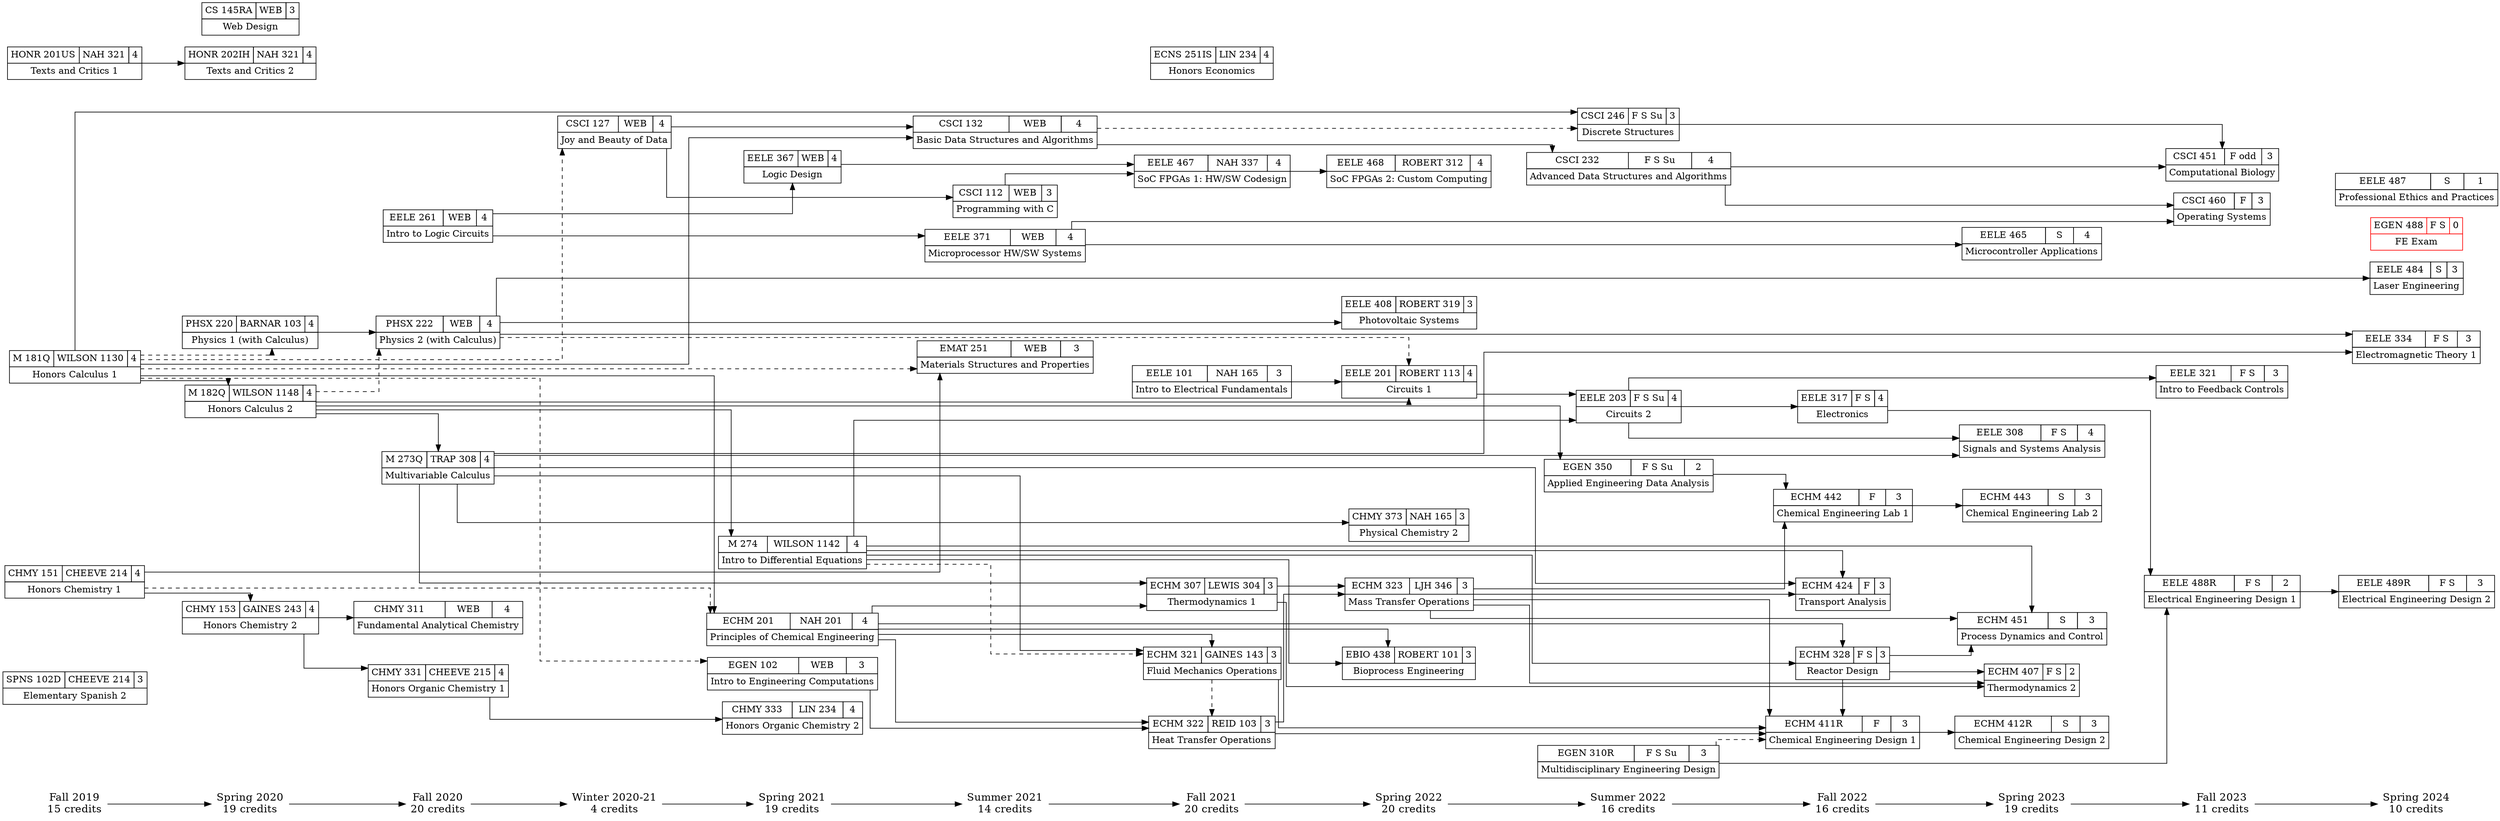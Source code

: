 digraph potential {
ranksep=.75; rankdir=LR; concentrate=true; splines=ortho;

{node [shape=plaintext,fontsize=16];
	"Fall 2019" -> "Spring 2020"
	-> "Fall 2020" -> "Winter 2020-21" -> "Spring 2021"
	-> "Summer 2021" -> "Fall 2021" -> "Spring 2022"
	-> "Summer 2022" -> "Fall 2022" -> "Spring 2023"
	-> "Fall 2023" -> "Spring 2024";
}

"Fall 2019"      [label="\N\n15 credits"]
"Spring 2020"    [label="\N\n19 credits"]
"Fall 2020"      [label="\N\n20 credits"]
"Winter 2020-21" [label="\N\n4 credits"]
"Spring 2021"    [label="\N\n19 credits"]
"Summer 2021"    [label="\N\n14 credits"]
"Fall 2021"      [label="\N\n20 credits"]
"Spring 2022"    [label="\N\n20 credits"]
"Summer 2022"    [label="\N\n16 credits"]
"Fall 2022"      [label="\N\n16 credits"]
"Spring 2023"    [label="\N\n19 credits"]
"Fall 2023"      [label="\N\n11 credits"]
"Spring 2024"    [label="\N\n10 credits"]

	{node [shape=none,margin=0];
	{ rank = same; "Fall 2019"; "SPNS 102D"; "M 181Q"; "HONR 201US"; "CHMY 151"; }
	{ rank = same; "Spring 2020"; "PHSX 220"; "M 182Q"; "HONR 202IH"; "CS 145RA"; "CHMY 153"; }
	{ rank = same; "Fall 2020"; "PHSX 222"; "M 273Q"; "EELE 261"; "CHMY 331"; "CHMY 311"; }
	{ rank = same; "Winter 2020-21"; "CSCI 127"; }
	{ rank = same; "Spring 2021"; "M 274"; "EGEN 102"; "EELE 367"; "ECHM 201"; "CHMY 333"; }
	{ rank = same; "Summer 2021"; "EMAT 251"; "EELE 371"; "CSCI 132"; "CSCI 112"; }
	{ rank = same; "Fall 2021"; "EELE 467"; "EELE 101"; "ECNS 251IS"; "ECHM 322"; "ECHM 321"; "ECHM 307"; }
	{ rank = same; "Spring 2022"; "EELE 468"; "EELE 408"; "EELE 201"; "ECHM 323"; "EBIO 438"; "CHMY 373"; }
	{ rank = same; "Summer 2022"; "EGEN 350"; "EGEN 310R"; "EELE 203"; "CSCI 246"; "CSCI 232"; }
	{ rank = same; "Fall 2022"; "EELE 317"; "ECHM 442"; "ECHM 424"; "ECHM 411R"; "ECHM 328"; }
	{ rank = same; "Spring 2023"; "EELE 465"; "EELE 308"; "ECHM 451"; "ECHM 443"; "ECHM 412R"; "ECHM 407"; }
	{ rank = same; "Fall 2023"; "EELE 488R"; "EELE 321"; "CSCI 460"; "CSCI 451"; }
	{ rank = same; "Spring 2024"; "EGEN 488"; "EELE 489R"; "EELE 487"; "EELE 484"; "EELE 334"; }
}

// Honors classes
// "CHMY 151"   [color=red]
// "CHMY 153"   [color=red]
// "CHMY 331"   [color=red]
// "CHMY 333"   [color=red]
// "HONR 201US" [color=red]
// "HONR 202IH" [color=red]
// "M 181Q"     [color=red]
// "M 182Q"     [color=red]
// "ECNS 251IS" [color=red]

// Course labels

"CHMY 151" [label=<
<TABLE BORDER="0" CELLBORDER="1" CELLSPACING="0" CELLPADDING="4">
<TR>
<TD>\N</TD>
<TD>CHEEVE 214</TD>
<TD>4</TD>
</TR>
<TR><TD COLSPAN="3">Honors Chemistry 1</TD></TR>
</TABLE>>];

"HONR 201US" [label=<
<TABLE BORDER="0" CELLBORDER="1" CELLSPACING="0" CELLPADDING="4">
<TR>
<TD>\N</TD>
<TD>NAH 321</TD>
<TD>4</TD>
</TR>
<TR><TD COLSPAN="3">Texts and Critics 1</TD></TR>
</TABLE>>];

"M 181Q" [label=<
<TABLE BORDER="0" CELLBORDER="1" CELLSPACING="0" CELLPADDING="4">
<TR>
<TD>\N</TD>
<TD>WILSON 1130</TD>
<TD>4</TD>
</TR>
<TR><TD COLSPAN="3">Honors Calculus 1</TD></TR>
</TABLE>>];

"SPNS 102D" [label=<
<TABLE BORDER="0" CELLBORDER="1" CELLSPACING="0" CELLPADDING="4">
<TR>
<TD>\N</TD>
<TD>CHEEVE 214</TD>
<TD>3</TD>
</TR>
<TR><TD COLSPAN="3">Elementary Spanish 2</TD></TR>
</TABLE>>];

"CHMY 153" [label=<
<TABLE BORDER="0" CELLBORDER="1" CELLSPACING="0" CELLPADDING="4">
<TR>
<TD>\N</TD>
<TD>GAINES 243</TD>
<TD>4</TD>
</TR>
<TR><TD COLSPAN="3">Honors Chemistry 2</TD></TR>
</TABLE>>];

"CS 145RA" [label=<
<TABLE BORDER="0" CELLBORDER="1" CELLSPACING="0" CELLPADDING="4">
<TR>
<TD>\N</TD>
<TD>WEB</TD>
<TD>3</TD>
</TR>
<TR><TD COLSPAN="3">Web Design</TD></TR>
</TABLE>>];

"HONR 202IH" [label=<
<TABLE BORDER="0" CELLBORDER="1" CELLSPACING="0" CELLPADDING="4">
<TR>
<TD>\N</TD>
<TD>NAH 321</TD>
<TD>4</TD>
</TR>
<TR><TD COLSPAN="3">Texts and Critics 2</TD></TR>
</TABLE>>];

"M 182Q" [label=<
<TABLE BORDER="0" CELLBORDER="1" CELLSPACING="0" CELLPADDING="4">
<TR>
<TD>\N</TD>
<TD>WILSON 1148</TD>
<TD>4</TD>
</TR>
<TR><TD COLSPAN="3">Honors Calculus 2</TD></TR>
</TABLE>>];

"PHSX 220" [label=<
<TABLE BORDER="0" CELLBORDER="1" CELLSPACING="0" CELLPADDING="4">
<TR>
<TD>\N</TD>
<TD>BARNAR 103</TD>
<TD>4</TD>
</TR>
<TR><TD COLSPAN="3">Physics 1 (with Calculus)</TD></TR>
</TABLE>>];

"CHMY 311" [label=<
<TABLE BORDER="0" CELLBORDER="1" CELLSPACING="0" CELLPADDING="4">
<TR>
<TD>\N</TD>
<TD>WEB</TD>
<TD>4</TD>
</TR>
<TR><TD COLSPAN="3">Fundamental Analytical Chemistry</TD></TR>
</TABLE>>];

"CHMY 331" [label=<
<TABLE BORDER="0" CELLBORDER="1" CELLSPACING="0" CELLPADDING="4">
<TR>
<TD>\N</TD>
<TD>CHEEVE 215</TD>
<TD>4</TD>
</TR>
<TR><TD COLSPAN="3">Honors Organic Chemistry 1</TD></TR>
</TABLE>>];

"EELE 261" [label=<
<TABLE BORDER="0" CELLBORDER="1" CELLSPACING="0" CELLPADDING="4">
<TR>
<TD>\N</TD>
<TD>WEB</TD>
<TD>4</TD>
</TR>
<TR><TD COLSPAN="3">Intro to Logic Circuits</TD></TR>
</TABLE>>];

"M 273Q" [label=<
<TABLE BORDER="0" CELLBORDER="1" CELLSPACING="0" CELLPADDING="4">
<TR>
<TD>\N</TD>
<TD>TRAP 308</TD>
<TD>4</TD>
</TR>
<TR><TD COLSPAN="3">Multivariable Calculus</TD></TR>
</TABLE>>];

"PHSX 222" [label=<
<TABLE BORDER="0" CELLBORDER="1" CELLSPACING="0" CELLPADDING="4">
<TR>
<TD>\N</TD>
<TD>WEB</TD>
<TD>4</TD>
</TR>
<TR><TD COLSPAN="3">Physics 2 (with Calculus)</TD></TR>
</TABLE>>];

"CSCI 127" [label=<
<TABLE BORDER="0" CELLBORDER="1" CELLSPACING="0" CELLPADDING="4">
<TR>
<TD>\N</TD>
<TD>WEB</TD>
<TD>4</TD>
</TR>
<TR><TD COLSPAN="3">Joy and Beauty of Data</TD></TR>
</TABLE>>];

"CHMY 333" [label=<
<TABLE BORDER="0" CELLBORDER="1" CELLSPACING="0" CELLPADDING="4">
<TR>
<TD>\N</TD>
<TD>LIN 234</TD>
<TD>4</TD>
</TR>
<TR><TD COLSPAN="3">Honors Organic Chemistry 2</TD></TR>
</TABLE>>];

"ECHM 201" [label=<
<TABLE BORDER="0" CELLBORDER="1" CELLSPACING="0" CELLPADDING="4">
<TR>
<TD>\N</TD>
<TD>NAH 201</TD>
<TD>4</TD>
</TR>
<TR><TD COLSPAN="3">Principles of Chemical Engineering</TD></TR>
</TABLE>>];

"EELE 367" [label=<
<TABLE BORDER="0" CELLBORDER="1" CELLSPACING="0" CELLPADDING="4">
<TR>
<TD>\N</TD>
<TD>WEB</TD>
<TD>4</TD>
</TR>
<TR><TD COLSPAN="3">Logic Design</TD></TR>
</TABLE>>];

"EGEN 102" [label=<
<TABLE BORDER="0" CELLBORDER="1" CELLSPACING="0" CELLPADDING="4">
<TR>
<TD>\N</TD>
<TD>WEB</TD>
<TD>3</TD>
</TR>
<TR><TD COLSPAN="3">Intro to Engineering Computations</TD></TR>
</TABLE>>];

"M 274" [label=<
<TABLE BORDER="0" CELLBORDER="1" CELLSPACING="0" CELLPADDING="4">
<TR>
<TD>\N</TD>
<TD>WILSON 1142</TD>
<TD>4</TD>
</TR>
<TR><TD COLSPAN="3">Intro to Differential Equations</TD></TR>
</TABLE>>];

"CSCI 112" [label=<
<TABLE BORDER="0" CELLBORDER="1" CELLSPACING="0" CELLPADDING="4">
<TR>
<TD>\N</TD>
<TD>WEB</TD>
<TD>3</TD>
</TR>
<TR><TD COLSPAN="3">Programming with C</TD></TR>
</TABLE>>];

"CSCI 132" [label=<
<TABLE BORDER="0" CELLBORDER="1" CELLSPACING="0" CELLPADDING="4">
<TR>
<TD>\N</TD>
<TD>WEB</TD>
<TD>4</TD>
</TR>
<TR><TD COLSPAN="3">Basic Data Structures and Algorithms</TD></TR>
</TABLE>>];

"EELE 371" [label=<
<TABLE BORDER="0" CELLBORDER="1" CELLSPACING="0" CELLPADDING="4">
<TR>
<TD>\N</TD>
<TD>WEB</TD>
<TD>4</TD>
</TR>
<TR><TD COLSPAN="3">Microprocessor HW/SW Systems</TD></TR>
</TABLE>>];

"EMAT 251" [label=<
<TABLE BORDER="0" CELLBORDER="1" CELLSPACING="0" CELLPADDING="4">
<TR>
<TD>\N</TD>
<TD>WEB</TD>
<TD>3</TD>
</TR>
<TR><TD COLSPAN="3">Materials Structures and Properties</TD></TR>
</TABLE>>];

"ECHM 307" [label=<
<TABLE BORDER="0" CELLBORDER="1" CELLSPACING="0" CELLPADDING="4">
<TR>
<TD>\N</TD>
<TD>LEWIS 304</TD>
<TD>3</TD>
</TR>
<TR><TD COLSPAN="3">Thermodynamics 1</TD></TR>
</TABLE>>];

"ECHM 321" [label=<
<TABLE BORDER="0" CELLBORDER="1" CELLSPACING="0" CELLPADDING="4">
<TR>
<TD>\N</TD>
<TD>GAINES 143</TD>
<TD>3</TD>
</TR>
<TR><TD COLSPAN="3">Fluid Mechanics Operations</TD></TR>
</TABLE>>];

"ECHM 322" [label=<
<TABLE BORDER="0" CELLBORDER="1" CELLSPACING="0" CELLPADDING="4">
<TR>
<TD>\N</TD>
<TD>REID 103</TD>
<TD>3</TD>
</TR>
<TR><TD COLSPAN="3">Heat Transfer Operations</TD></TR>
</TABLE>>];

"ECNS 251IS" [label=<
<TABLE BORDER="0" CELLBORDER="1" CELLSPACING="0" CELLPADDING="4">
<TR>
<TD>\N</TD>
<TD>LIN 234</TD>
<TD>4</TD>
</TR>
<TR><TD COLSPAN="3">Honors Economics</TD></TR>
</TABLE>>];

"EELE 101" [label=<
<TABLE BORDER="0" CELLBORDER="1" CELLSPACING="0" CELLPADDING="4">
<TR>
<TD>\N</TD>
<TD>NAH 165</TD>
<TD>3</TD>
</TR>
<TR><TD COLSPAN="3">Intro to Electrical Fundamentals</TD></TR>
</TABLE>>];

"EELE 467" [label=<
<TABLE BORDER="0" CELLBORDER="1" CELLSPACING="0" CELLPADDING="4">
<TR>
<TD>\N</TD>
<TD>NAH 337</TD>
<TD>4</TD>
</TR>
<TR><TD COLSPAN="3">SoC FPGAs 1: HW/SW Codesign</TD></TR>
</TABLE>>];

"CSCI 232" [label=<
<TABLE BORDER="0" CELLBORDER="1" CELLSPACING="0" CELLPADDING="4">
<TR>
<TD>\N</TD>
<TD>F S Su</TD>
<TD>4</TD>
</TR>
<TR><TD COLSPAN="3">Advanced Data Structures and Algorithms</TD></TR>
</TABLE>>];

"CSCI 246" [label=<
<TABLE BORDER="0" CELLBORDER="1" CELLSPACING="0" CELLPADDING="4">
<TR>
<TD>\N</TD>
<TD>F S Su</TD>
<TD>3</TD>
</TR>
<TR><TD COLSPAN="3">Discrete Structures</TD></TR>
</TABLE>>];

"EGEN 310R" [label=<
<TABLE BORDER="0" CELLBORDER="1" CELLSPACING="0" CELLPADDING="4">
<TR>
<TD>\N</TD>
<TD>F S Su</TD>
<TD>3</TD>
</TR>
<TR><TD COLSPAN="3">Multidisciplinary Engineering Design</TD></TR>
</TABLE>>];

"EGEN 350" [label=<
<TABLE BORDER="0" CELLBORDER="1" CELLSPACING="0" CELLPADDING="4">
<TR>
<TD>\N</TD>
<TD>F S Su</TD>
<TD>2</TD>
</TR>
<TR><TD COLSPAN="3">Applied Engineering Data Analysis</TD></TR>
</TABLE>>];

"EBIO 438" [label=<
<TABLE BORDER="0" CELLBORDER="1" CELLSPACING="0" CELLPADDING="4">
<TR>
<TD>\N</TD>
<TD>ROBERT 101</TD>
<TD>3</TD>
</TR>
<TR><TD COLSPAN="3">Bioprocess Engineering</TD></TR>
</TABLE>>];

"ECHM 323" [label=<
<TABLE BORDER="0" CELLBORDER="1" CELLSPACING="0" CELLPADDING="4">
<TR>
<TD>\N</TD>
<TD>LJH 346</TD>
<TD>3</TD>
</TR>
<TR><TD COLSPAN="3">Mass Transfer Operations</TD></TR>
</TABLE>>];

"ECHM 328" [label=<
<TABLE BORDER="0" CELLBORDER="1" CELLSPACING="0" CELLPADDING="4">
<TR>
<TD>\N</TD>
<TD>F S</TD>
<TD>3</TD>
</TR>
<TR><TD COLSPAN="3">Reactor Design</TD></TR>
</TABLE>>];

"EELE 201" [label=<
<TABLE BORDER="0" CELLBORDER="1" CELLSPACING="0" CELLPADDING="4">
<TR>
<TD>\N</TD>
<TD>ROBERT 113</TD>
<TD>4</TD>
</TR>
<TR><TD COLSPAN="3">Circuits 1</TD></TR>
</TABLE>>];

"EELE 468" [label=<
<TABLE BORDER="0" CELLBORDER="1" CELLSPACING="0" CELLPADDING="4">
<TR>
<TD>\N</TD>
<TD>ROBERT 312</TD>
<TD>4</TD>
</TR>
<TR><TD COLSPAN="3">SoC FPGAs 2: Custom Computing</TD></TR>
</TABLE>>];

"EELE 203" [label=<
<TABLE BORDER="0" CELLBORDER="1" CELLSPACING="0" CELLPADDING="4">
<TR>
<TD>\N</TD>
<TD>F S Su</TD>
<TD>4</TD>
</TR>
<TR><TD COLSPAN="3">Circuits 2</TD></TR>
</TABLE>>];

"ECHM 407" [label=<
<TABLE BORDER="0" CELLBORDER="1" CELLSPACING="0" CELLPADDING="4">
<TR>
<TD>\N</TD>
<TD>F S</TD>
<TD>2</TD>
</TR>
<TR><TD COLSPAN="3">Thermodynamics 2</TD></TR>
</TABLE>>];

"ECHM 424" [label=<
<TABLE BORDER="0" CELLBORDER="1" CELLSPACING="0" CELLPADDING="4">
<TR>
<TD>\N</TD>
<TD>F</TD>
<TD>3</TD>
</TR>
<TR><TD COLSPAN="3">Transport Analysis</TD></TR>
</TABLE>>];

"ECHM 411R" [label=<
<TABLE BORDER="0" CELLBORDER="1" CELLSPACING="0" CELLPADDING="4">
<TR>
<TD>\N</TD>
<TD>F</TD>
<TD>3</TD>
</TR>
<TR><TD COLSPAN="3">Chemical Engineering Design 1</TD></TR>
</TABLE>>];

"ECHM 442" [label=<
<TABLE BORDER="0" CELLBORDER="1" CELLSPACING="0" CELLPADDING="4">
<TR>
<TD>\N</TD>
<TD>F</TD>
<TD>3</TD>
</TR>
<TR><TD COLSPAN="3">Chemical Engineering Lab 1</TD></TR>
</TABLE>>];

"EELE 317" [label=<
<TABLE BORDER="0" CELLBORDER="1" CELLSPACING="0" CELLPADDING="4">
<TR>
<TD>\N</TD>
<TD>F S</TD>
<TD>4</TD>
</TR>
<TR><TD COLSPAN="3">Electronics</TD></TR>
</TABLE>>];

"EELE 408" [label=<
<TABLE BORDER="0" CELLBORDER="1" CELLSPACING="0" CELLPADDING="4">
<TR>
<TD>\N</TD>
<TD>ROBERT 319</TD>
<TD>3</TD>
</TR>
<TR><TD COLSPAN="3">Photovoltaic Systems</TD></TR>
</TABLE>>];

"CHMY 373" [label=<
<TABLE BORDER="0" CELLBORDER="1" CELLSPACING="0" CELLPADDING="4">
<TR>
<TD>\N</TD>
<TD>NAH 165</TD>
<TD>3</TD>
</TR>
<TR><TD COLSPAN="3">Physical Chemistry 2</TD></TR>
</TABLE>>];

"ECHM 412R" [label=<
<TABLE BORDER="0" CELLBORDER="1" CELLSPACING="0" CELLPADDING="4">
<TR>
<TD>\N</TD>
<TD>S</TD>
<TD>3</TD>
</TR>
<TR><TD COLSPAN="3">Chemical Engineering Design 2</TD></TR>
</TABLE>>];

"ECHM 443" [label=<
<TABLE BORDER="0" CELLBORDER="1" CELLSPACING="0" CELLPADDING="4">
<TR>
<TD>\N</TD>
<TD>S</TD>
<TD>3</TD>
</TR>
<TR><TD COLSPAN="3">Chemical Engineering Lab 2</TD></TR>
</TABLE>>];

"ECHM 451" [label=<
<TABLE BORDER="0" CELLBORDER="1" CELLSPACING="0" CELLPADDING="4">
<TR>
<TD>\N</TD>
<TD>S</TD>
<TD>3</TD>
</TR>
<TR><TD COLSPAN="3">Process Dynamics and Control</TD></TR>
</TABLE>>];

"EELE 465" [label=<
<TABLE BORDER="0" CELLBORDER="1" CELLSPACING="0" CELLPADDING="4">
<TR>
<TD>\N</TD>
<TD>S</TD>
<TD>4</TD>
</TR>
<TR><TD COLSPAN="3">Microcontroller Applications</TD></TR>
</TABLE>>];

"CSCI 451" [label=<
<TABLE BORDER="0" CELLBORDER="1" CELLSPACING="0" CELLPADDING="4">
<TR>
<TD>\N</TD>
<TD>F odd</TD>
<TD>3</TD>
</TR>
<TR><TD COLSPAN="3">Computational Biology</TD></TR>
</TABLE>>];

"EELE 308" [label=<
<TABLE BORDER="0" CELLBORDER="1" CELLSPACING="0" CELLPADDING="4">
<TR>
<TD>\N</TD>
<TD>F S</TD>
<TD>4</TD>
</TR>
<TR><TD COLSPAN="3">Signals and Systems Analysis</TD></TR>
</TABLE>>];

"EELE 321" [label=<
<TABLE BORDER="0" CELLBORDER="1" CELLSPACING="0" CELLPADDING="4">
<TR>
<TD>\N</TD>
<TD>F S</TD>
<TD>3</TD>
</TR>
<TR><TD COLSPAN="3">Intro to Feedback Controls</TD></TR>
</TABLE>>];

"EELE 334" [label=<
<TABLE BORDER="0" CELLBORDER="1" CELLSPACING="0" CELLPADDING="4">
<TR>
<TD>\N</TD>
<TD>F S</TD>
<TD>3</TD>
</TR>
<TR><TD COLSPAN="3">Electromagnetic Theory 1</TD></TR>
</TABLE>>];

"EELE 484" [label=<
<TABLE BORDER="0" CELLBORDER="1" CELLSPACING="0" CELLPADDING="4">
<TR>
<TD>\N</TD>
<TD>S</TD>
<TD>3</TD>
</TR>
<TR><TD COLSPAN="3">Laser Engineering</TD></TR>
</TABLE>>];

"EELE 488R" [label=<
<TABLE BORDER="0" CELLBORDER="1" CELLSPACING="0" CELLPADDING="4">
<TR>
<TD>\N</TD>
<TD>F S</TD>
<TD>2</TD>
</TR>
<TR><TD COLSPAN="3">Electrical Engineering Design 1</TD></TR>
</TABLE>>];

"EELE 489R" [label=<
<TABLE BORDER="0" CELLBORDER="1" CELLSPACING="0" CELLPADDING="4">
<TR>
<TD>\N</TD>
<TD>F S</TD>
<TD>3</TD>
</TR>
<TR><TD COLSPAN="3">Electrical Engineering Design 2</TD></TR>
</TABLE>>];

"EELE 487" [label=<
<TABLE BORDER="0" CELLBORDER="1" CELLSPACING="0" CELLPADDING="4">
<TR>
<TD>\N</TD>
<TD>S</TD>
<TD>1</TD>
</TR>
<TR><TD COLSPAN="3">Professional Ethics and Practices</TD></TR>
</TABLE>>];

"EGEN 488" [label=<
<TABLE BORDER="0" CELLBORDER="1" CELLSPACING="0" CELLPADDING="4" COLOR="red">
<TR>
<TD>\N</TD>
<TD>F S</TD>
<TD>0</TD>
</TR>
<TR><TD COLSPAN="3">FE Exam</TD></TR>
</TABLE>>];

"CSCI 460" [label=<
<TABLE BORDER="0" CELLBORDER="1" CELLSPACING="0" CELLPADDING="4">
<TR>
<TD>\N</TD>
<TD>F</TD>
<TD>3</TD>
</TR>
<TR><TD COLSPAN="3">Operating Systems</TD></TR>
</TABLE>>];

// Course pre- & co- requisites

"CHMY 151" -> "CHMY 153";
"HONR 201US" -> "HONR 202IH";
"M 181Q" -> "M 182Q";
"M 181Q" -> "PHSX 220" [style=dashed];

"CHMY 153" -> { "CHMY 311" "CHMY 331" };
"M 182Q" -> "M 273Q";
"M 182Q" -> "PHSX 222" [style=dashed];
"PHSX 220" -> "PHSX 222";

"M 181Q" -> "CSCI 127" [style=dashed];

"CHMY 151" -> "ECHM 201" [style=dashed];
"CHMY 331" -> "CHMY 333";
"EELE 261" -> "EELE 367";
"M 181Q" -> "ECHM 201";
"M 181Q" -> "EGEN 102" [style=dashed];
"M 182Q" -> "M 274";

"CHMY 151" -> "EMAT 251";
"CSCI 127" -> { "CSCI 112" "CSCI 132" };
"EELE 261" -> "EELE 371";
"M 181Q" -> "CSCI 132";
"M 181Q" -> "EMAT 251" [style=dashed];

"CSCI 112" -> "EELE 467";
"ECHM 201" -> { "ECHM 307" "ECHM 321" "ECHM 322" };
"ECHM 321" -> "ECHM 322" [style=dashed];
"EELE 367" -> "EELE 467";
"EGEN 102" -> "ECHM 322";
"M 273Q" -> { "ECHM 307" "ECHM 321" };
"M 274" -> "ECHM 321" [style=dashed];

"CSCI 132" -> "CSCI 232";
"M 181Q" -> "CSCI 246";
"CSCI 132" -> "CSCI 246" [style=dashed];
"M 182Q" -> "EGEN 350";

{ "ECHM 201" "M 274" } -> { "EBIO 438" "ECHM 328" };
{ "ECHM 307" "ECHM 322" } -> "ECHM 323";
{ "EELE 101" "M 182Q" } -> "EELE 201";
"PHSX 222" -> "EELE 201" [style=dashed];
"EELE 467" -> "EELE 468";

{ "EELE 201" "M 274" } -> "EELE 203";

{ "ECHM 307" "ECHM 323" "ECHM 328" } -> "ECHM 407";
{ "ECHM 321" "ECHM 322" "ECHM 323" "ECHM 328" } -> "ECHM 411R";
{ "ECHM 323" "M 273Q" "M 274" } -> "ECHM 424";
"EGEN 310R" -> "ECHM 411R" [style=dashed];
{ "ECHM 323" "EGEN 350" } -> "ECHM 442";
"EELE 203" -> "EELE 317";
"PHSX 222" -> "EELE 408";

"M 273Q" -> "CHMY 373";
"ECHM 411R" -> "ECHM 412R";
"ECHM 442" -> "ECHM 443";
{ "ECHM 328" "ECHM 323" "M 274" } -> "ECHM 451";
"EELE 371" -> "EELE 465";

{ "CSCI 232" "CSCI 246" } -> "CSCI 451";
{ "EELE 203" "M 273Q" } -> "EELE 308";
"EELE 203" -> "EELE 321";
{ "PHSX 222" "M 273Q" } -> "EELE 334";
{ "EELE 317" "EGEN 310R" } -> "EELE 488R";

"EELE 488R" -> "EELE 489R";

{ "CSCI 232" "EELE 371" } -> "CSCI 460";
"PHSX 222" -> "EELE 484";

}
